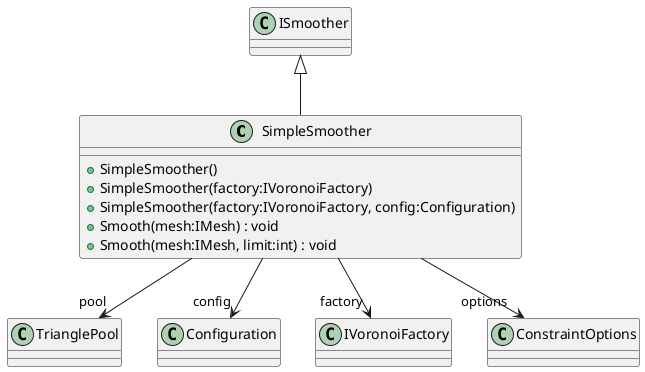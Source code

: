 @startuml
class SimpleSmoother {
    + SimpleSmoother()
    + SimpleSmoother(factory:IVoronoiFactory)
    + SimpleSmoother(factory:IVoronoiFactory, config:Configuration)
    + Smooth(mesh:IMesh) : void
    + Smooth(mesh:IMesh, limit:int) : void
}
ISmoother <|-- SimpleSmoother
SimpleSmoother --> "pool" TrianglePool
SimpleSmoother --> "config" Configuration
SimpleSmoother --> "factory" IVoronoiFactory
SimpleSmoother --> "options" ConstraintOptions
@enduml
